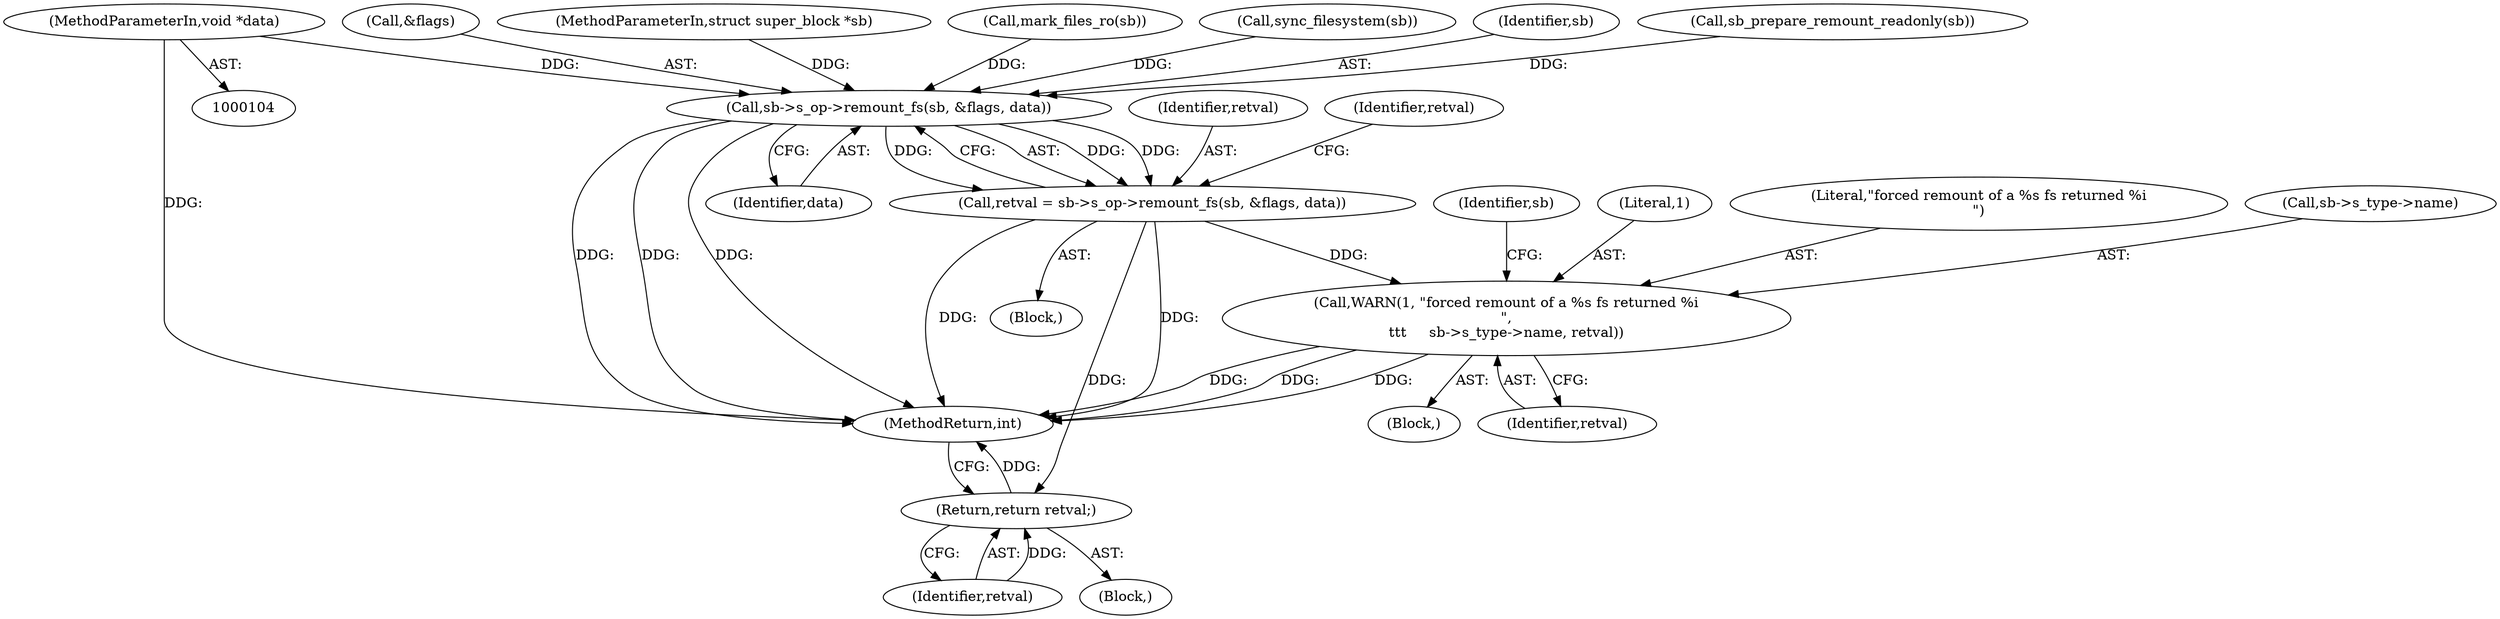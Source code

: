 digraph "0_linux_eee5cc2702929fd41cce28058dc6d6717f723f87_12@pointer" {
"1000107" [label="(MethodParameterIn,void *data)"];
"1000185" [label="(Call,sb->s_op->remount_fs(sb, &flags, data))"];
"1000183" [label="(Call,retval = sb->s_op->remount_fs(sb, &flags, data))"];
"1000197" [label="(Call,WARN(1, \"forced remount of a %s fs returned %i\n\",\n\t\t\t     sb->s_type->name, retval))"];
"1000243" [label="(Return,return retval;)"];
"1000208" [label="(Identifier,sb)"];
"1000185" [label="(Call,sb->s_op->remount_fs(sb, &flags, data))"];
"1000187" [label="(Call,&flags)"];
"1000107" [label="(MethodParameterIn,void *data)"];
"1000183" [label="(Call,retval = sb->s_op->remount_fs(sb, &flags, data))"];
"1000105" [label="(MethodParameterIn,struct super_block *sb)"];
"1000164" [label="(Call,mark_files_ro(sb))"];
"1000245" [label="(MethodReturn,int)"];
"1000198" [label="(Literal,1)"];
"1000199" [label="(Literal,\"forced remount of a %s fs returned %i\n\")"];
"1000205" [label="(Identifier,retval)"];
"1000200" [label="(Call,sb->s_type->name)"];
"1000197" [label="(Call,WARN(1, \"forced remount of a %s fs returned %i\n\",\n\t\t\t     sb->s_type->name, retval))"];
"1000144" [label="(Call,sync_filesystem(sb))"];
"1000184" [label="(Identifier,retval)"];
"1000244" [label="(Identifier,retval)"];
"1000109" [label="(Block,)"];
"1000182" [label="(Block,)"];
"1000243" [label="(Return,return retval;)"];
"1000189" [label="(Identifier,data)"];
"1000191" [label="(Identifier,retval)"];
"1000186" [label="(Identifier,sb)"];
"1000170" [label="(Call,sb_prepare_remount_readonly(sb))"];
"1000192" [label="(Block,)"];
"1000107" -> "1000104"  [label="AST: "];
"1000107" -> "1000245"  [label="DDG: "];
"1000107" -> "1000185"  [label="DDG: "];
"1000185" -> "1000183"  [label="AST: "];
"1000185" -> "1000189"  [label="CFG: "];
"1000186" -> "1000185"  [label="AST: "];
"1000187" -> "1000185"  [label="AST: "];
"1000189" -> "1000185"  [label="AST: "];
"1000183" -> "1000185"  [label="CFG: "];
"1000185" -> "1000245"  [label="DDG: "];
"1000185" -> "1000245"  [label="DDG: "];
"1000185" -> "1000245"  [label="DDG: "];
"1000185" -> "1000183"  [label="DDG: "];
"1000185" -> "1000183"  [label="DDG: "];
"1000185" -> "1000183"  [label="DDG: "];
"1000164" -> "1000185"  [label="DDG: "];
"1000144" -> "1000185"  [label="DDG: "];
"1000170" -> "1000185"  [label="DDG: "];
"1000105" -> "1000185"  [label="DDG: "];
"1000183" -> "1000182"  [label="AST: "];
"1000184" -> "1000183"  [label="AST: "];
"1000191" -> "1000183"  [label="CFG: "];
"1000183" -> "1000245"  [label="DDG: "];
"1000183" -> "1000245"  [label="DDG: "];
"1000183" -> "1000197"  [label="DDG: "];
"1000183" -> "1000243"  [label="DDG: "];
"1000197" -> "1000192"  [label="AST: "];
"1000197" -> "1000205"  [label="CFG: "];
"1000198" -> "1000197"  [label="AST: "];
"1000199" -> "1000197"  [label="AST: "];
"1000200" -> "1000197"  [label="AST: "];
"1000205" -> "1000197"  [label="AST: "];
"1000208" -> "1000197"  [label="CFG: "];
"1000197" -> "1000245"  [label="DDG: "];
"1000197" -> "1000245"  [label="DDG: "];
"1000197" -> "1000245"  [label="DDG: "];
"1000243" -> "1000109"  [label="AST: "];
"1000243" -> "1000244"  [label="CFG: "];
"1000244" -> "1000243"  [label="AST: "];
"1000245" -> "1000243"  [label="CFG: "];
"1000243" -> "1000245"  [label="DDG: "];
"1000244" -> "1000243"  [label="DDG: "];
}
